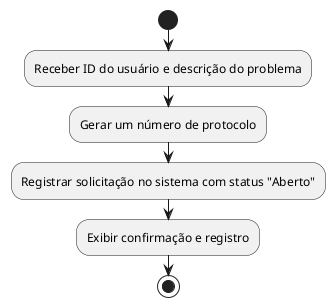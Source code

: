 @startuml
start

:Receber ID do usuário e descrição do problema;
:Gerar um número de protocolo;
:Registrar solicitação no sistema com status "Aberto";
:Exibir confirmação e registro;
stop
@enduml